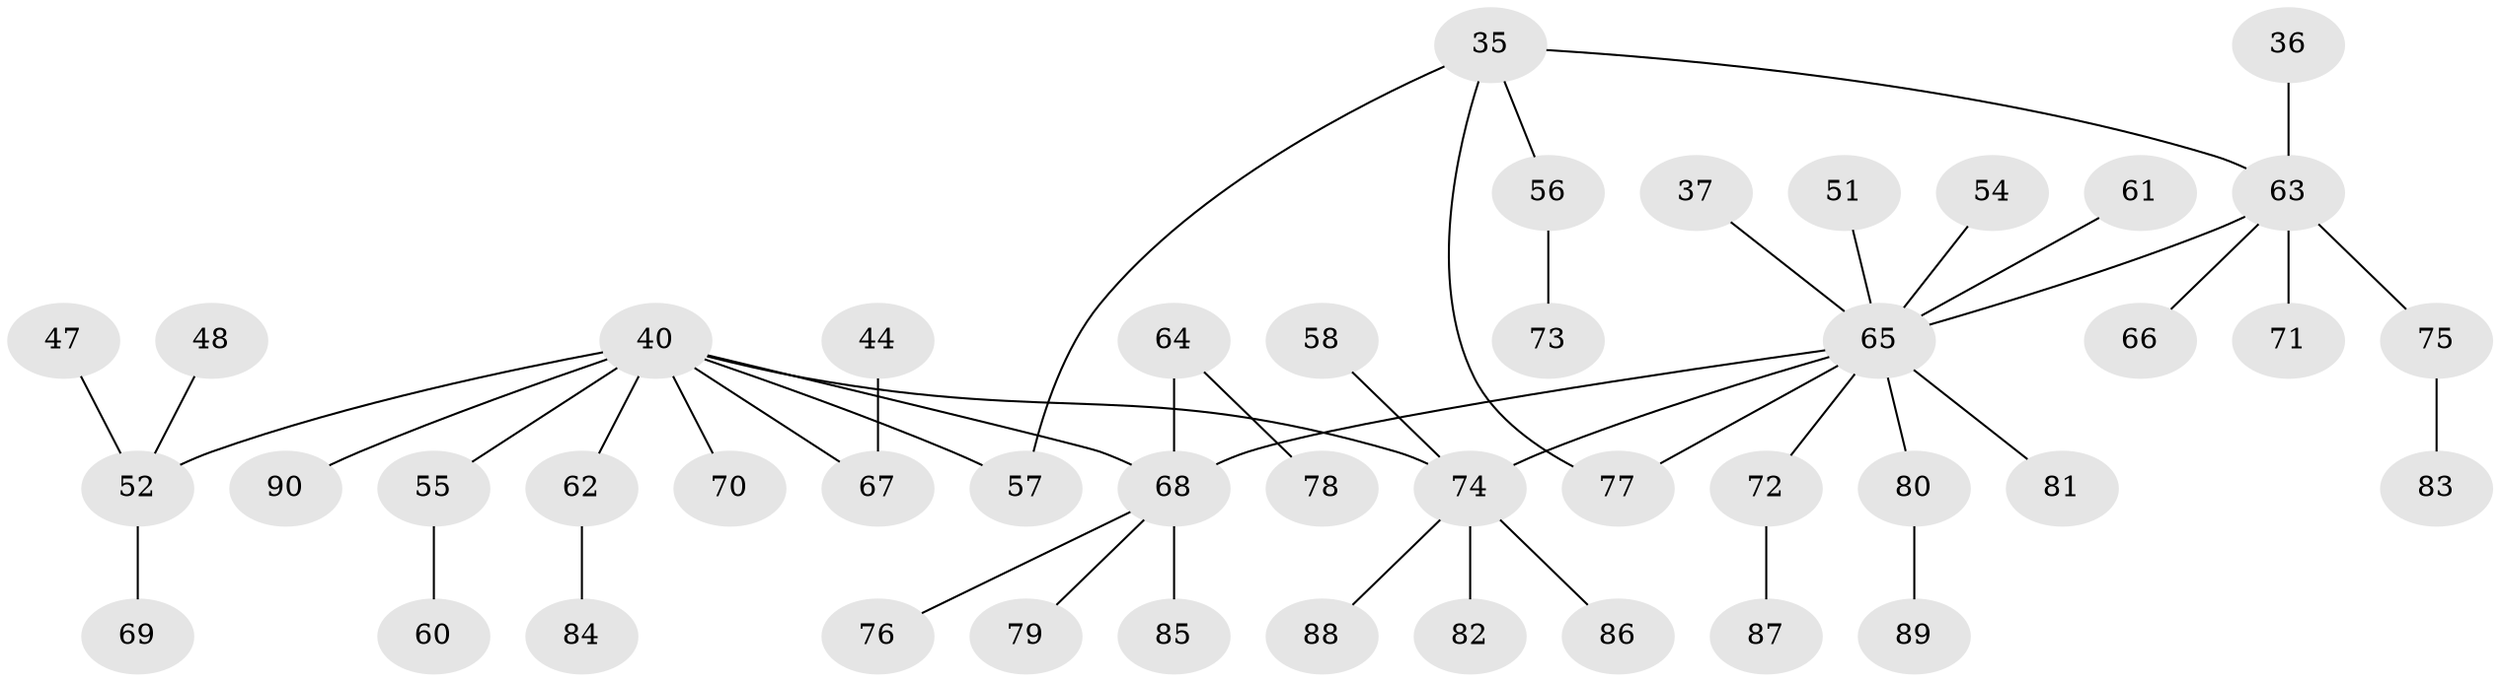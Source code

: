 // original degree distribution, {2: 0.32222222222222224, 6: 0.022222222222222223, 3: 0.13333333333333333, 5: 0.022222222222222223, 7: 0.022222222222222223, 4: 0.05555555555555555, 1: 0.4222222222222222}
// Generated by graph-tools (version 1.1) at 2025/42/03/09/25 04:42:01]
// undirected, 45 vertices, 47 edges
graph export_dot {
graph [start="1"]
  node [color=gray90,style=filled];
  35;
  36;
  37;
  40 [super="+4+9+24+23+38"];
  44;
  47;
  48;
  51;
  52 [super="+11+45+12+46"];
  54;
  55;
  56;
  57;
  58;
  60;
  61 [super="+20"];
  62;
  63 [super="+21+28"];
  64;
  65 [super="+14+27+49+7+31"];
  66;
  67 [super="+39"];
  68 [super="+41+53"];
  69;
  70;
  71;
  72;
  73;
  74 [super="+59+42+50+43"];
  75;
  76;
  77 [super="+10"];
  78;
  79;
  80;
  81;
  82;
  83;
  84;
  85;
  86;
  87;
  88;
  89;
  90;
  35 -- 56;
  35 -- 57;
  35 -- 63;
  35 -- 77;
  36 -- 63;
  37 -- 65;
  40 -- 55;
  40 -- 62;
  40 -- 70;
  40 -- 90;
  40 -- 52 [weight=2];
  40 -- 57;
  40 -- 67;
  40 -- 74;
  40 -- 68;
  44 -- 67;
  47 -- 52;
  48 -- 52;
  51 -- 65;
  52 -- 69;
  54 -- 65;
  55 -- 60;
  56 -- 73;
  58 -- 74;
  61 -- 65;
  62 -- 84;
  63 -- 66;
  63 -- 65 [weight=2];
  63 -- 71;
  63 -- 75;
  64 -- 78;
  64 -- 68;
  65 -- 81;
  65 -- 80;
  65 -- 77;
  65 -- 72;
  65 -- 74;
  65 -- 68;
  68 -- 85;
  68 -- 76;
  68 -- 79;
  72 -- 87;
  74 -- 82;
  74 -- 86;
  74 -- 88;
  75 -- 83;
  80 -- 89;
}
